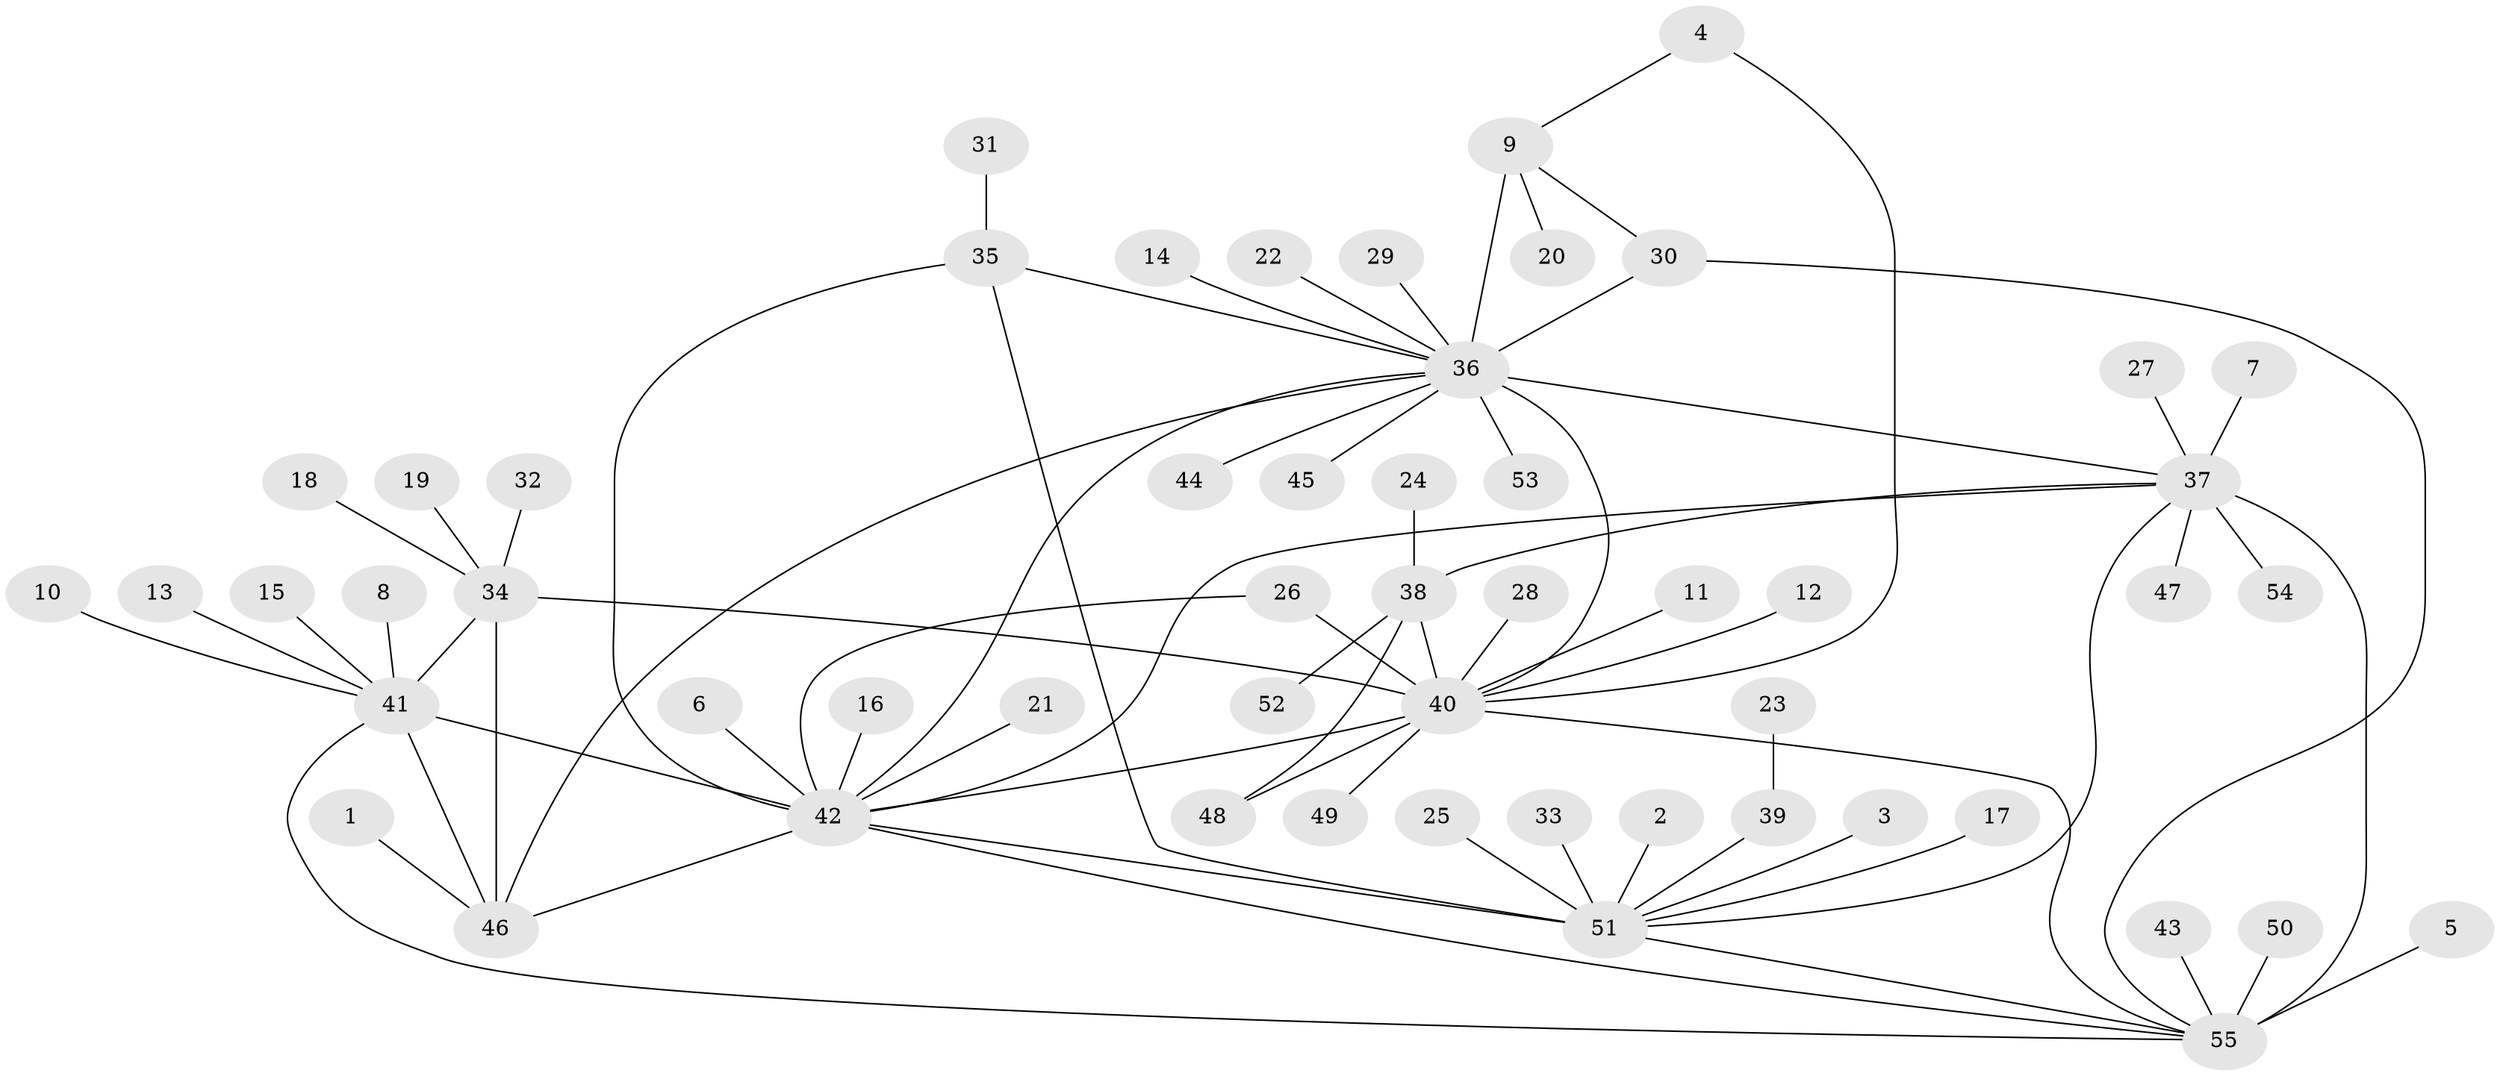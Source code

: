 // original degree distribution, {6: 0.03636363636363636, 8: 0.03636363636363636, 12: 0.01818181818181818, 11: 0.02727272727272727, 9: 0.00909090909090909, 7: 0.03636363636363636, 5: 0.03636363636363636, 4: 0.01818181818181818, 13: 0.00909090909090909, 14: 0.00909090909090909, 1: 0.6090909090909091, 2: 0.13636363636363635, 3: 0.01818181818181818}
// Generated by graph-tools (version 1.1) at 2025/50/03/09/25 03:50:36]
// undirected, 55 vertices, 73 edges
graph export_dot {
graph [start="1"]
  node [color=gray90,style=filled];
  1;
  2;
  3;
  4;
  5;
  6;
  7;
  8;
  9;
  10;
  11;
  12;
  13;
  14;
  15;
  16;
  17;
  18;
  19;
  20;
  21;
  22;
  23;
  24;
  25;
  26;
  27;
  28;
  29;
  30;
  31;
  32;
  33;
  34;
  35;
  36;
  37;
  38;
  39;
  40;
  41;
  42;
  43;
  44;
  45;
  46;
  47;
  48;
  49;
  50;
  51;
  52;
  53;
  54;
  55;
  1 -- 46 [weight=1.0];
  2 -- 51 [weight=1.0];
  3 -- 51 [weight=1.0];
  4 -- 9 [weight=1.0];
  4 -- 40 [weight=1.0];
  5 -- 55 [weight=1.0];
  6 -- 42 [weight=1.0];
  7 -- 37 [weight=1.0];
  8 -- 41 [weight=1.0];
  9 -- 20 [weight=1.0];
  9 -- 30 [weight=1.0];
  9 -- 36 [weight=3.0];
  10 -- 41 [weight=1.0];
  11 -- 40 [weight=1.0];
  12 -- 40 [weight=1.0];
  13 -- 41 [weight=1.0];
  14 -- 36 [weight=1.0];
  15 -- 41 [weight=1.0];
  16 -- 42 [weight=1.0];
  17 -- 51 [weight=1.0];
  18 -- 34 [weight=1.0];
  19 -- 34 [weight=1.0];
  21 -- 42 [weight=1.0];
  22 -- 36 [weight=1.0];
  23 -- 39 [weight=1.0];
  24 -- 38 [weight=1.0];
  25 -- 51 [weight=1.0];
  26 -- 40 [weight=1.0];
  26 -- 42 [weight=1.0];
  27 -- 37 [weight=1.0];
  28 -- 40 [weight=1.0];
  29 -- 36 [weight=1.0];
  30 -- 36 [weight=3.0];
  30 -- 55 [weight=1.0];
  31 -- 35 [weight=1.0];
  32 -- 34 [weight=1.0];
  33 -- 51 [weight=1.0];
  34 -- 40 [weight=1.0];
  34 -- 41 [weight=3.0];
  34 -- 46 [weight=3.0];
  35 -- 36 [weight=1.0];
  35 -- 42 [weight=3.0];
  35 -- 51 [weight=3.0];
  36 -- 37 [weight=1.0];
  36 -- 40 [weight=1.0];
  36 -- 42 [weight=1.0];
  36 -- 44 [weight=1.0];
  36 -- 45 [weight=1.0];
  36 -- 46 [weight=1.0];
  36 -- 53 [weight=1.0];
  37 -- 38 [weight=1.0];
  37 -- 42 [weight=1.0];
  37 -- 47 [weight=1.0];
  37 -- 51 [weight=1.0];
  37 -- 54 [weight=1.0];
  37 -- 55 [weight=4.0];
  38 -- 40 [weight=3.0];
  38 -- 48 [weight=1.0];
  38 -- 52 [weight=1.0];
  39 -- 51 [weight=1.0];
  40 -- 42 [weight=1.0];
  40 -- 48 [weight=3.0];
  40 -- 49 [weight=1.0];
  40 -- 55 [weight=1.0];
  41 -- 42 [weight=1.0];
  41 -- 46 [weight=1.0];
  41 -- 55 [weight=1.0];
  42 -- 46 [weight=1.0];
  42 -- 51 [weight=1.0];
  42 -- 55 [weight=1.0];
  43 -- 55 [weight=1.0];
  50 -- 55 [weight=1.0];
  51 -- 55 [weight=1.0];
}
